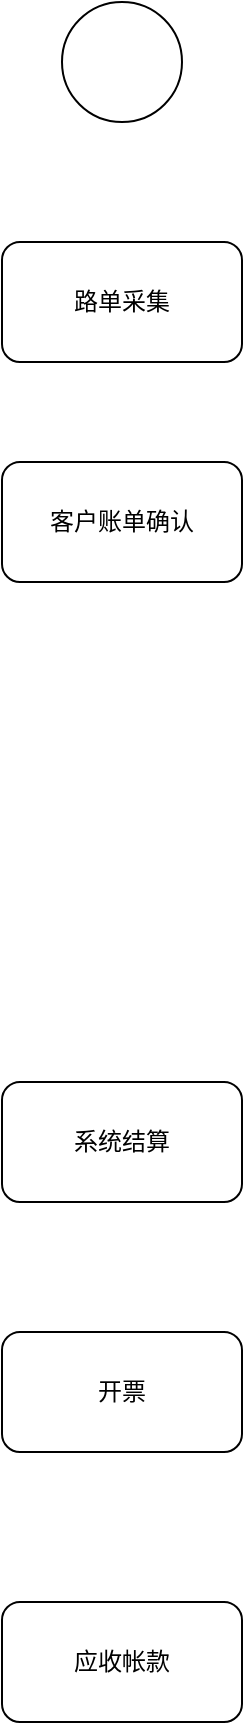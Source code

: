 <mxfile version="16.0.3" type="github">
  <diagram id="ABhbRu5hAyR7Rn3_rcih" name="Page-1">
    <mxGraphModel dx="1426" dy="850" grid="1" gridSize="10" guides="1" tooltips="1" connect="1" arrows="1" fold="1" page="1" pageScale="1" pageWidth="827" pageHeight="1169" math="0" shadow="0">
      <root>
        <mxCell id="0" />
        <mxCell id="1" parent="0" />
        <mxCell id="lwy3qHEec11jCqDCyXSb-1" value="" style="ellipse;whiteSpace=wrap;html=1;aspect=fixed;" vertex="1" parent="1">
          <mxGeometry x="360" y="90" width="60" height="60" as="geometry" />
        </mxCell>
        <mxCell id="lwy3qHEec11jCqDCyXSb-2" value="路单采集" style="rounded=1;whiteSpace=wrap;html=1;" vertex="1" parent="1">
          <mxGeometry x="330" y="210" width="120" height="60" as="geometry" />
        </mxCell>
        <mxCell id="lwy3qHEec11jCqDCyXSb-3" value="客户账单确认" style="rounded=1;whiteSpace=wrap;html=1;" vertex="1" parent="1">
          <mxGeometry x="330" y="320" width="120" height="60" as="geometry" />
        </mxCell>
        <mxCell id="lwy3qHEec11jCqDCyXSb-4" value="系统结算" style="rounded=1;whiteSpace=wrap;html=1;" vertex="1" parent="1">
          <mxGeometry x="330" y="630" width="120" height="60" as="geometry" />
        </mxCell>
        <mxCell id="lwy3qHEec11jCqDCyXSb-5" value="开票" style="rounded=1;whiteSpace=wrap;html=1;" vertex="1" parent="1">
          <mxGeometry x="330" y="755" width="120" height="60" as="geometry" />
        </mxCell>
        <mxCell id="lwy3qHEec11jCqDCyXSb-6" value="应收帐款" style="rounded=1;whiteSpace=wrap;html=1;" vertex="1" parent="1">
          <mxGeometry x="330" y="890" width="120" height="60" as="geometry" />
        </mxCell>
      </root>
    </mxGraphModel>
  </diagram>
</mxfile>
